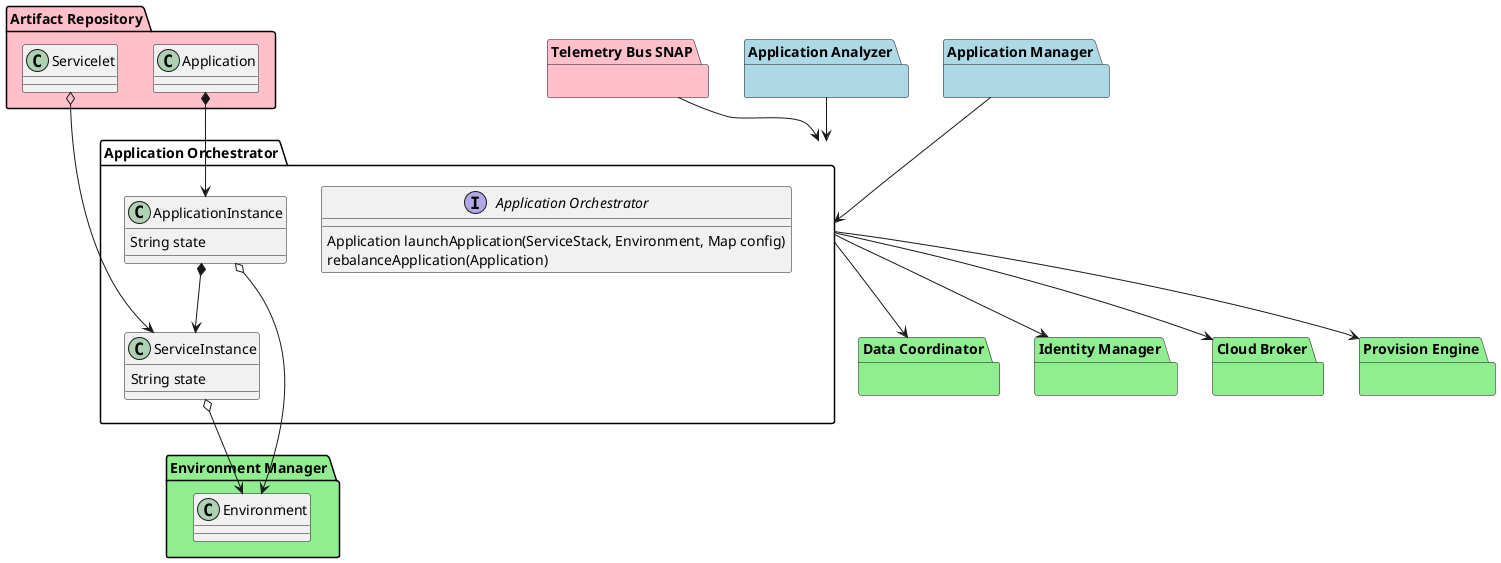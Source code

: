 @startuml


package "Application Orchestrator" {
  interface "Application Orchestrator" {
      Application launchApplication(ServiceStack, Environment, Map config)
      rebalanceApplication(Application)
  }
  class ApplicationInstance {
    String state
  }
  class ServiceInstance {
    String state
  }
  ApplicationInstance *--> ServiceInstance
}

package "Cloud Broker"  #lightgreen {}
package "Provision Engine" #lightgreen {}
package "Data Coordinator" #lightgreen {}
package "Telemetry Bus SNAP" #pink {}
package "Application Analyzer" #lightblue {}
package "Application Manager" #lightblue {}
package "Identity Manager"  #lightgreen {}
package "Environment Manager" #lightgreen {
  class Environment {
  }
}
package "Artifact Repository"  #pink {
    class Application {
    }
    class Servicelet {
    }
}
Application *--> ApplicationInstance
Servicelet o--> ServiceInstance
ServiceInstance o--> Environment
ApplicationInstance o--> Environment

"Application Orchestrator" --> "Identity Manager"
"Application Orchestrator" --> "Cloud Broker"
"Application Orchestrator" --> "Provision Engine"
"Application Orchestrator" --> "Data Coordinator"
"Telemetry Bus SNAP" --> "Application Orchestrator"
"Application Manager" --> "Application Orchestrator"
"Application Analyzer" --> "Application Orchestrator"


@enduml

